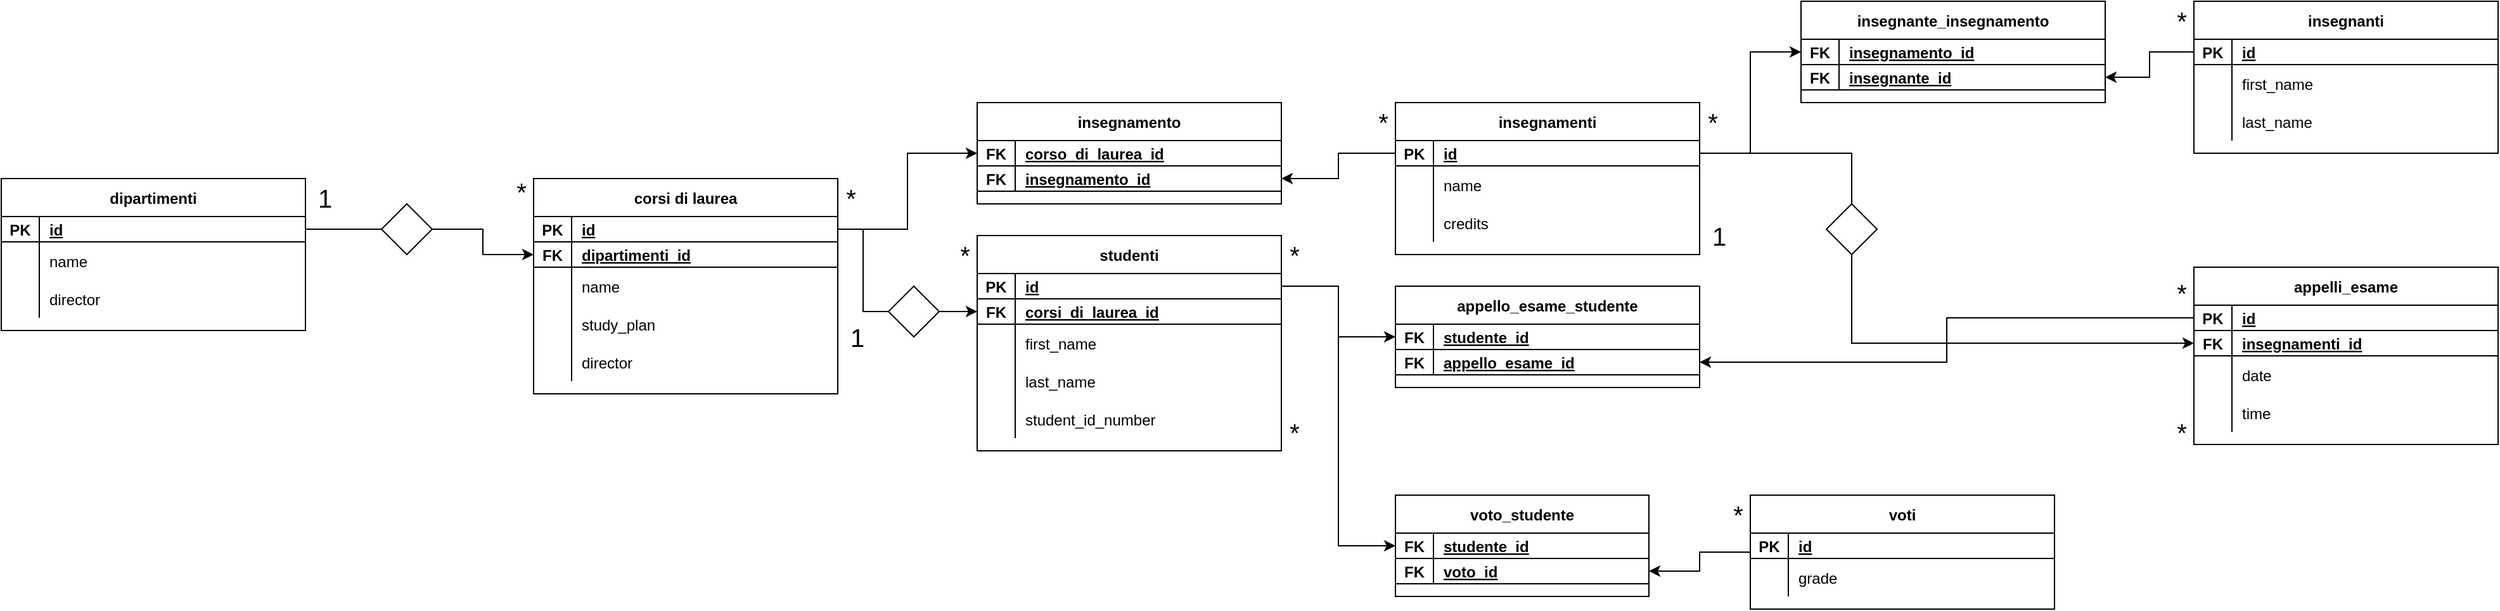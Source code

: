 <mxfile version="17.0.0" type="device"><diagram id="R2lEEEUBdFMjLlhIrx00" name="Page-1"><mxGraphModel dx="1331" dy="642" grid="1" gridSize="10" guides="1" tooltips="1" connect="1" arrows="1" fold="1" page="1" pageScale="1" pageWidth="850" pageHeight="1100" math="0" shadow="0" extFonts="Permanent Marker^https://fonts.googleapis.com/css?family=Permanent+Marker"><root><mxCell id="0"/><mxCell id="1" parent="0"/><mxCell id="UyLgI81GVn8td4IzQtl2-1" value="dipartimenti" style="shape=table;startSize=30;container=1;collapsible=1;childLayout=tableLayout;fixedRows=1;rowLines=0;fontStyle=1;align=center;resizeLast=1;" vertex="1" parent="1"><mxGeometry x="140" y="640" width="240" height="120" as="geometry"/></mxCell><mxCell id="UyLgI81GVn8td4IzQtl2-2" value="" style="shape=partialRectangle;collapsible=0;dropTarget=0;pointerEvents=0;fillColor=none;points=[[0,0.5],[1,0.5]];portConstraint=eastwest;top=0;left=0;right=0;bottom=1;" vertex="1" parent="UyLgI81GVn8td4IzQtl2-1"><mxGeometry y="30" width="240" height="20" as="geometry"/></mxCell><mxCell id="UyLgI81GVn8td4IzQtl2-3" value="PK" style="shape=partialRectangle;overflow=hidden;connectable=0;fillColor=none;top=0;left=0;bottom=0;right=0;fontStyle=1;" vertex="1" parent="UyLgI81GVn8td4IzQtl2-2"><mxGeometry width="30" height="20" as="geometry"><mxRectangle width="30" height="20" as="alternateBounds"/></mxGeometry></mxCell><mxCell id="UyLgI81GVn8td4IzQtl2-4" value="id" style="shape=partialRectangle;overflow=hidden;connectable=0;fillColor=none;top=0;left=0;bottom=0;right=0;align=left;spacingLeft=6;fontStyle=5;" vertex="1" parent="UyLgI81GVn8td4IzQtl2-2"><mxGeometry x="30" width="210" height="20" as="geometry"><mxRectangle width="210" height="20" as="alternateBounds"/></mxGeometry></mxCell><mxCell id="UyLgI81GVn8td4IzQtl2-5" value="" style="shape=partialRectangle;collapsible=0;dropTarget=0;pointerEvents=0;fillColor=none;points=[[0,0.5],[1,0.5]];portConstraint=eastwest;top=0;left=0;right=0;bottom=0;" vertex="1" parent="UyLgI81GVn8td4IzQtl2-1"><mxGeometry y="50" width="240" height="30" as="geometry"/></mxCell><mxCell id="UyLgI81GVn8td4IzQtl2-6" value="" style="shape=partialRectangle;overflow=hidden;connectable=0;fillColor=none;top=0;left=0;bottom=0;right=0;" vertex="1" parent="UyLgI81GVn8td4IzQtl2-5"><mxGeometry width="30" height="30" as="geometry"><mxRectangle width="30" height="30" as="alternateBounds"/></mxGeometry></mxCell><mxCell id="UyLgI81GVn8td4IzQtl2-7" value="name" style="shape=partialRectangle;overflow=hidden;connectable=0;fillColor=none;top=0;left=0;bottom=0;right=0;align=left;spacingLeft=6;" vertex="1" parent="UyLgI81GVn8td4IzQtl2-5"><mxGeometry x="30" width="210" height="30" as="geometry"><mxRectangle width="210" height="30" as="alternateBounds"/></mxGeometry></mxCell><mxCell id="UyLgI81GVn8td4IzQtl2-36" value="" style="shape=partialRectangle;collapsible=0;dropTarget=0;pointerEvents=0;fillColor=none;points=[[0,0.5],[1,0.5]];portConstraint=eastwest;top=0;left=0;right=0;bottom=0;" vertex="1" parent="UyLgI81GVn8td4IzQtl2-1"><mxGeometry y="80" width="240" height="30" as="geometry"/></mxCell><mxCell id="UyLgI81GVn8td4IzQtl2-37" value="" style="shape=partialRectangle;overflow=hidden;connectable=0;fillColor=none;top=0;left=0;bottom=0;right=0;" vertex="1" parent="UyLgI81GVn8td4IzQtl2-36"><mxGeometry width="30" height="30" as="geometry"><mxRectangle width="30" height="30" as="alternateBounds"/></mxGeometry></mxCell><mxCell id="UyLgI81GVn8td4IzQtl2-38" value="director" style="shape=partialRectangle;overflow=hidden;connectable=0;fillColor=none;top=0;left=0;bottom=0;right=0;align=left;spacingLeft=6;" vertex="1" parent="UyLgI81GVn8td4IzQtl2-36"><mxGeometry x="30" width="210" height="30" as="geometry"><mxRectangle width="210" height="30" as="alternateBounds"/></mxGeometry></mxCell><mxCell id="UyLgI81GVn8td4IzQtl2-8" value="corsi di laurea" style="shape=table;startSize=30;container=1;collapsible=1;childLayout=tableLayout;fixedRows=1;rowLines=0;fontStyle=1;align=center;resizeLast=1;" vertex="1" parent="1"><mxGeometry x="560" y="640" width="240" height="170" as="geometry"/></mxCell><mxCell id="UyLgI81GVn8td4IzQtl2-9" value="" style="shape=partialRectangle;collapsible=0;dropTarget=0;pointerEvents=0;fillColor=none;points=[[0,0.5],[1,0.5]];portConstraint=eastwest;top=0;left=0;right=0;bottom=1;" vertex="1" parent="UyLgI81GVn8td4IzQtl2-8"><mxGeometry y="30" width="240" height="20" as="geometry"/></mxCell><mxCell id="UyLgI81GVn8td4IzQtl2-10" value="PK" style="shape=partialRectangle;overflow=hidden;connectable=0;fillColor=none;top=0;left=0;bottom=0;right=0;fontStyle=1;" vertex="1" parent="UyLgI81GVn8td4IzQtl2-9"><mxGeometry width="30" height="20" as="geometry"><mxRectangle width="30" height="20" as="alternateBounds"/></mxGeometry></mxCell><mxCell id="UyLgI81GVn8td4IzQtl2-11" value="id " style="shape=partialRectangle;overflow=hidden;connectable=0;fillColor=none;top=0;left=0;bottom=0;right=0;align=left;spacingLeft=6;fontStyle=5;" vertex="1" parent="UyLgI81GVn8td4IzQtl2-9"><mxGeometry x="30" width="210" height="20" as="geometry"><mxRectangle width="210" height="20" as="alternateBounds"/></mxGeometry></mxCell><mxCell id="UyLgI81GVn8td4IzQtl2-60" value="" style="shape=partialRectangle;collapsible=0;dropTarget=0;pointerEvents=0;fillColor=none;points=[[0,0.5],[1,0.5]];portConstraint=eastwest;top=0;left=0;right=0;bottom=1;" vertex="1" parent="UyLgI81GVn8td4IzQtl2-8"><mxGeometry y="50" width="240" height="20" as="geometry"/></mxCell><mxCell id="UyLgI81GVn8td4IzQtl2-61" value="FK" style="shape=partialRectangle;overflow=hidden;connectable=0;fillColor=none;top=0;left=0;bottom=0;right=0;fontStyle=1;" vertex="1" parent="UyLgI81GVn8td4IzQtl2-60"><mxGeometry width="30" height="20" as="geometry"><mxRectangle width="30" height="20" as="alternateBounds"/></mxGeometry></mxCell><mxCell id="UyLgI81GVn8td4IzQtl2-62" value="dipartimenti_id" style="shape=partialRectangle;overflow=hidden;connectable=0;fillColor=none;top=0;left=0;bottom=0;right=0;align=left;spacingLeft=6;fontStyle=5;" vertex="1" parent="UyLgI81GVn8td4IzQtl2-60"><mxGeometry x="30" width="210" height="20" as="geometry"><mxRectangle width="210" height="20" as="alternateBounds"/></mxGeometry></mxCell><mxCell id="UyLgI81GVn8td4IzQtl2-12" value="" style="shape=partialRectangle;collapsible=0;dropTarget=0;pointerEvents=0;fillColor=none;points=[[0,0.5],[1,0.5]];portConstraint=eastwest;top=0;left=0;right=0;bottom=0;" vertex="1" parent="UyLgI81GVn8td4IzQtl2-8"><mxGeometry y="70" width="240" height="30" as="geometry"/></mxCell><mxCell id="UyLgI81GVn8td4IzQtl2-13" value="" style="shape=partialRectangle;overflow=hidden;connectable=0;fillColor=none;top=0;left=0;bottom=0;right=0;" vertex="1" parent="UyLgI81GVn8td4IzQtl2-12"><mxGeometry width="30" height="30" as="geometry"><mxRectangle width="30" height="30" as="alternateBounds"/></mxGeometry></mxCell><mxCell id="UyLgI81GVn8td4IzQtl2-14" value="name" style="shape=partialRectangle;overflow=hidden;connectable=0;fillColor=none;top=0;left=0;bottom=0;right=0;align=left;spacingLeft=6;" vertex="1" parent="UyLgI81GVn8td4IzQtl2-12"><mxGeometry x="30" width="210" height="30" as="geometry"><mxRectangle width="210" height="30" as="alternateBounds"/></mxGeometry></mxCell><mxCell id="UyLgI81GVn8td4IzQtl2-244" value="" style="shape=partialRectangle;collapsible=0;dropTarget=0;pointerEvents=0;fillColor=none;points=[[0,0.5],[1,0.5]];portConstraint=eastwest;top=0;left=0;right=0;bottom=0;" vertex="1" parent="UyLgI81GVn8td4IzQtl2-8"><mxGeometry y="100" width="240" height="30" as="geometry"/></mxCell><mxCell id="UyLgI81GVn8td4IzQtl2-245" value="" style="shape=partialRectangle;overflow=hidden;connectable=0;fillColor=none;top=0;left=0;bottom=0;right=0;" vertex="1" parent="UyLgI81GVn8td4IzQtl2-244"><mxGeometry width="30" height="30" as="geometry"><mxRectangle width="30" height="30" as="alternateBounds"/></mxGeometry></mxCell><mxCell id="UyLgI81GVn8td4IzQtl2-246" value="study_plan" style="shape=partialRectangle;overflow=hidden;connectable=0;fillColor=none;top=0;left=0;bottom=0;right=0;align=left;spacingLeft=6;" vertex="1" parent="UyLgI81GVn8td4IzQtl2-244"><mxGeometry x="30" width="210" height="30" as="geometry"><mxRectangle width="210" height="30" as="alternateBounds"/></mxGeometry></mxCell><mxCell id="UyLgI81GVn8td4IzQtl2-92" value="" style="shape=partialRectangle;collapsible=0;dropTarget=0;pointerEvents=0;fillColor=none;points=[[0,0.5],[1,0.5]];portConstraint=eastwest;top=0;left=0;right=0;bottom=0;" vertex="1" parent="UyLgI81GVn8td4IzQtl2-8"><mxGeometry y="130" width="240" height="30" as="geometry"/></mxCell><mxCell id="UyLgI81GVn8td4IzQtl2-93" value="" style="shape=partialRectangle;overflow=hidden;connectable=0;fillColor=none;top=0;left=0;bottom=0;right=0;" vertex="1" parent="UyLgI81GVn8td4IzQtl2-92"><mxGeometry width="30" height="30" as="geometry"><mxRectangle width="30" height="30" as="alternateBounds"/></mxGeometry></mxCell><mxCell id="UyLgI81GVn8td4IzQtl2-94" value="director" style="shape=partialRectangle;overflow=hidden;connectable=0;fillColor=none;top=0;left=0;bottom=0;right=0;align=left;spacingLeft=6;" vertex="1" parent="UyLgI81GVn8td4IzQtl2-92"><mxGeometry x="30" width="210" height="30" as="geometry"><mxRectangle width="210" height="30" as="alternateBounds"/></mxGeometry></mxCell><mxCell id="UyLgI81GVn8td4IzQtl2-58" value="1" style="text;html=1;align=center;verticalAlign=middle;resizable=0;points=[];autosize=1;strokeColor=none;fillColor=none;fontSize=20;" vertex="1" parent="1"><mxGeometry x="380" y="640" width="30" height="30" as="geometry"/></mxCell><mxCell id="UyLgI81GVn8td4IzQtl2-59" value="*" style="text;html=1;align=center;verticalAlign=middle;resizable=0;points=[];autosize=1;strokeColor=none;fillColor=none;fontSize=20;" vertex="1" parent="1"><mxGeometry x="540" y="635" width="20" height="30" as="geometry"/></mxCell><mxCell id="UyLgI81GVn8td4IzQtl2-63" value="insegnamenti" style="shape=table;startSize=30;container=1;collapsible=1;childLayout=tableLayout;fixedRows=1;rowLines=0;fontStyle=1;align=center;resizeLast=1;" vertex="1" parent="1"><mxGeometry x="1240" y="580" width="240" height="120" as="geometry"/></mxCell><mxCell id="UyLgI81GVn8td4IzQtl2-64" value="" style="shape=partialRectangle;collapsible=0;dropTarget=0;pointerEvents=0;fillColor=none;points=[[0,0.5],[1,0.5]];portConstraint=eastwest;top=0;left=0;right=0;bottom=1;" vertex="1" parent="UyLgI81GVn8td4IzQtl2-63"><mxGeometry y="30" width="240" height="20" as="geometry"/></mxCell><mxCell id="UyLgI81GVn8td4IzQtl2-65" value="PK" style="shape=partialRectangle;overflow=hidden;connectable=0;fillColor=none;top=0;left=0;bottom=0;right=0;fontStyle=1;" vertex="1" parent="UyLgI81GVn8td4IzQtl2-64"><mxGeometry width="30" height="20" as="geometry"><mxRectangle width="30" height="20" as="alternateBounds"/></mxGeometry></mxCell><mxCell id="UyLgI81GVn8td4IzQtl2-66" value="id " style="shape=partialRectangle;overflow=hidden;connectable=0;fillColor=none;top=0;left=0;bottom=0;right=0;align=left;spacingLeft=6;fontStyle=5;" vertex="1" parent="UyLgI81GVn8td4IzQtl2-64"><mxGeometry x="30" width="210" height="20" as="geometry"><mxRectangle width="210" height="20" as="alternateBounds"/></mxGeometry></mxCell><mxCell id="UyLgI81GVn8td4IzQtl2-70" value="" style="shape=partialRectangle;collapsible=0;dropTarget=0;pointerEvents=0;fillColor=none;points=[[0,0.5],[1,0.5]];portConstraint=eastwest;top=0;left=0;right=0;bottom=0;" vertex="1" parent="UyLgI81GVn8td4IzQtl2-63"><mxGeometry y="50" width="240" height="30" as="geometry"/></mxCell><mxCell id="UyLgI81GVn8td4IzQtl2-71" value="" style="shape=partialRectangle;overflow=hidden;connectable=0;fillColor=none;top=0;left=0;bottom=0;right=0;" vertex="1" parent="UyLgI81GVn8td4IzQtl2-70"><mxGeometry width="30" height="30" as="geometry"><mxRectangle width="30" height="30" as="alternateBounds"/></mxGeometry></mxCell><mxCell id="UyLgI81GVn8td4IzQtl2-72" value="name" style="shape=partialRectangle;overflow=hidden;connectable=0;fillColor=none;top=0;left=0;bottom=0;right=0;align=left;spacingLeft=6;" vertex="1" parent="UyLgI81GVn8td4IzQtl2-70"><mxGeometry x="30" width="210" height="30" as="geometry"><mxRectangle width="210" height="30" as="alternateBounds"/></mxGeometry></mxCell><mxCell id="UyLgI81GVn8td4IzQtl2-241" value="" style="shape=partialRectangle;collapsible=0;dropTarget=0;pointerEvents=0;fillColor=none;points=[[0,0.5],[1,0.5]];portConstraint=eastwest;top=0;left=0;right=0;bottom=0;" vertex="1" parent="UyLgI81GVn8td4IzQtl2-63"><mxGeometry y="80" width="240" height="30" as="geometry"/></mxCell><mxCell id="UyLgI81GVn8td4IzQtl2-242" value="" style="shape=partialRectangle;overflow=hidden;connectable=0;fillColor=none;top=0;left=0;bottom=0;right=0;" vertex="1" parent="UyLgI81GVn8td4IzQtl2-241"><mxGeometry width="30" height="30" as="geometry"><mxRectangle width="30" height="30" as="alternateBounds"/></mxGeometry></mxCell><mxCell id="UyLgI81GVn8td4IzQtl2-243" value="credits" style="shape=partialRectangle;overflow=hidden;connectable=0;fillColor=none;top=0;left=0;bottom=0;right=0;align=left;spacingLeft=6;" vertex="1" parent="UyLgI81GVn8td4IzQtl2-241"><mxGeometry x="30" width="210" height="30" as="geometry"><mxRectangle width="210" height="30" as="alternateBounds"/></mxGeometry></mxCell><mxCell id="UyLgI81GVn8td4IzQtl2-75" value="insegnamento" style="shape=table;startSize=30;container=1;collapsible=1;childLayout=tableLayout;fixedRows=1;rowLines=0;fontStyle=1;align=center;resizeLast=1;" vertex="1" parent="1"><mxGeometry x="910" y="580" width="240" height="80" as="geometry"/></mxCell><mxCell id="UyLgI81GVn8td4IzQtl2-76" value="" style="shape=partialRectangle;collapsible=0;dropTarget=0;pointerEvents=0;fillColor=none;points=[[0,0.5],[1,0.5]];portConstraint=eastwest;top=0;left=0;right=0;bottom=1;" vertex="1" parent="UyLgI81GVn8td4IzQtl2-75"><mxGeometry y="30" width="240" height="20" as="geometry"/></mxCell><mxCell id="UyLgI81GVn8td4IzQtl2-77" value="FK" style="shape=partialRectangle;overflow=hidden;connectable=0;fillColor=none;top=0;left=0;bottom=0;right=0;fontStyle=1;" vertex="1" parent="UyLgI81GVn8td4IzQtl2-76"><mxGeometry width="30" height="20" as="geometry"><mxRectangle width="30" height="20" as="alternateBounds"/></mxGeometry></mxCell><mxCell id="UyLgI81GVn8td4IzQtl2-78" value="corso_di_laurea_id" style="shape=partialRectangle;overflow=hidden;connectable=0;fillColor=none;top=0;left=0;bottom=0;right=0;align=left;spacingLeft=6;fontStyle=5;" vertex="1" parent="UyLgI81GVn8td4IzQtl2-76"><mxGeometry x="30" width="210" height="20" as="geometry"><mxRectangle width="210" height="20" as="alternateBounds"/></mxGeometry></mxCell><mxCell id="UyLgI81GVn8td4IzQtl2-79" value="" style="shape=partialRectangle;collapsible=0;dropTarget=0;pointerEvents=0;fillColor=none;points=[[0,0.5],[1,0.5]];portConstraint=eastwest;top=0;left=0;right=0;bottom=1;" vertex="1" parent="UyLgI81GVn8td4IzQtl2-75"><mxGeometry y="50" width="240" height="20" as="geometry"/></mxCell><mxCell id="UyLgI81GVn8td4IzQtl2-80" value="FK" style="shape=partialRectangle;overflow=hidden;connectable=0;fillColor=none;top=0;left=0;bottom=0;right=0;fontStyle=1;" vertex="1" parent="UyLgI81GVn8td4IzQtl2-79"><mxGeometry width="30" height="20" as="geometry"><mxRectangle width="30" height="20" as="alternateBounds"/></mxGeometry></mxCell><mxCell id="UyLgI81GVn8td4IzQtl2-81" value="insegnamento_id" style="shape=partialRectangle;overflow=hidden;connectable=0;fillColor=none;top=0;left=0;bottom=0;right=0;align=left;spacingLeft=6;fontStyle=5;" vertex="1" parent="UyLgI81GVn8td4IzQtl2-79"><mxGeometry x="30" width="210" height="20" as="geometry"><mxRectangle width="210" height="20" as="alternateBounds"/></mxGeometry></mxCell><mxCell id="UyLgI81GVn8td4IzQtl2-86" style="edgeStyle=orthogonalEdgeStyle;rounded=0;orthogonalLoop=1;jettySize=auto;html=1;exitX=1;exitY=0.5;exitDx=0;exitDy=0;entryX=0;entryY=0.5;entryDx=0;entryDy=0;" edge="1" parent="1" source="UyLgI81GVn8td4IzQtl2-9" target="UyLgI81GVn8td4IzQtl2-76"><mxGeometry relative="1" as="geometry"/></mxCell><mxCell id="UyLgI81GVn8td4IzQtl2-87" style="edgeStyle=orthogonalEdgeStyle;rounded=0;orthogonalLoop=1;jettySize=auto;html=1;entryX=1;entryY=0.5;entryDx=0;entryDy=0;" edge="1" parent="1" source="UyLgI81GVn8td4IzQtl2-64" target="UyLgI81GVn8td4IzQtl2-79"><mxGeometry relative="1" as="geometry"/></mxCell><mxCell id="UyLgI81GVn8td4IzQtl2-95" value="insegnante_insegnamento" style="shape=table;startSize=30;container=1;collapsible=1;childLayout=tableLayout;fixedRows=1;rowLines=0;fontStyle=1;align=center;resizeLast=1;" vertex="1" parent="1"><mxGeometry x="1560" y="500" width="240" height="80" as="geometry"/></mxCell><mxCell id="UyLgI81GVn8td4IzQtl2-96" value="" style="shape=partialRectangle;collapsible=0;dropTarget=0;pointerEvents=0;fillColor=none;points=[[0,0.5],[1,0.5]];portConstraint=eastwest;top=0;left=0;right=0;bottom=1;" vertex="1" parent="UyLgI81GVn8td4IzQtl2-95"><mxGeometry y="30" width="240" height="20" as="geometry"/></mxCell><mxCell id="UyLgI81GVn8td4IzQtl2-97" value="FK" style="shape=partialRectangle;overflow=hidden;connectable=0;fillColor=none;top=0;left=0;bottom=0;right=0;fontStyle=1;" vertex="1" parent="UyLgI81GVn8td4IzQtl2-96"><mxGeometry width="30" height="20" as="geometry"><mxRectangle width="30" height="20" as="alternateBounds"/></mxGeometry></mxCell><mxCell id="UyLgI81GVn8td4IzQtl2-98" value="insegnamento_id" style="shape=partialRectangle;overflow=hidden;connectable=0;fillColor=none;top=0;left=0;bottom=0;right=0;align=left;spacingLeft=6;fontStyle=5;" vertex="1" parent="UyLgI81GVn8td4IzQtl2-96"><mxGeometry x="30" width="210" height="20" as="geometry"><mxRectangle width="210" height="20" as="alternateBounds"/></mxGeometry></mxCell><mxCell id="UyLgI81GVn8td4IzQtl2-109" value="" style="shape=partialRectangle;collapsible=0;dropTarget=0;pointerEvents=0;fillColor=none;points=[[0,0.5],[1,0.5]];portConstraint=eastwest;top=0;left=0;right=0;bottom=1;" vertex="1" parent="UyLgI81GVn8td4IzQtl2-95"><mxGeometry y="50" width="240" height="20" as="geometry"/></mxCell><mxCell id="UyLgI81GVn8td4IzQtl2-110" value="FK" style="shape=partialRectangle;overflow=hidden;connectable=0;fillColor=none;top=0;left=0;bottom=0;right=0;fontStyle=1;" vertex="1" parent="UyLgI81GVn8td4IzQtl2-109"><mxGeometry width="30" height="20" as="geometry"><mxRectangle width="30" height="20" as="alternateBounds"/></mxGeometry></mxCell><mxCell id="UyLgI81GVn8td4IzQtl2-111" value="insegnante_id" style="shape=partialRectangle;overflow=hidden;connectable=0;fillColor=none;top=0;left=0;bottom=0;right=0;align=left;spacingLeft=6;fontStyle=5;" vertex="1" parent="UyLgI81GVn8td4IzQtl2-109"><mxGeometry x="30" width="210" height="20" as="geometry"><mxRectangle width="210" height="20" as="alternateBounds"/></mxGeometry></mxCell><mxCell id="UyLgI81GVn8td4IzQtl2-102" value="insegnanti" style="shape=table;startSize=30;container=1;collapsible=1;childLayout=tableLayout;fixedRows=1;rowLines=0;fontStyle=1;align=center;resizeLast=1;" vertex="1" parent="1"><mxGeometry x="1870" y="500" width="240" height="120" as="geometry"/></mxCell><mxCell id="UyLgI81GVn8td4IzQtl2-103" value="" style="shape=partialRectangle;collapsible=0;dropTarget=0;pointerEvents=0;fillColor=none;points=[[0,0.5],[1,0.5]];portConstraint=eastwest;top=0;left=0;right=0;bottom=1;" vertex="1" parent="UyLgI81GVn8td4IzQtl2-102"><mxGeometry y="30" width="240" height="20" as="geometry"/></mxCell><mxCell id="UyLgI81GVn8td4IzQtl2-104" value="PK" style="shape=partialRectangle;overflow=hidden;connectable=0;fillColor=none;top=0;left=0;bottom=0;right=0;fontStyle=1;" vertex="1" parent="UyLgI81GVn8td4IzQtl2-103"><mxGeometry width="30" height="20" as="geometry"><mxRectangle width="30" height="20" as="alternateBounds"/></mxGeometry></mxCell><mxCell id="UyLgI81GVn8td4IzQtl2-105" value="id " style="shape=partialRectangle;overflow=hidden;connectable=0;fillColor=none;top=0;left=0;bottom=0;right=0;align=left;spacingLeft=6;fontStyle=5;" vertex="1" parent="UyLgI81GVn8td4IzQtl2-103"><mxGeometry x="30" width="210" height="20" as="geometry"><mxRectangle width="210" height="20" as="alternateBounds"/></mxGeometry></mxCell><mxCell id="UyLgI81GVn8td4IzQtl2-106" value="" style="shape=partialRectangle;collapsible=0;dropTarget=0;pointerEvents=0;fillColor=none;points=[[0,0.5],[1,0.5]];portConstraint=eastwest;top=0;left=0;right=0;bottom=0;" vertex="1" parent="UyLgI81GVn8td4IzQtl2-102"><mxGeometry y="50" width="240" height="30" as="geometry"/></mxCell><mxCell id="UyLgI81GVn8td4IzQtl2-107" value="" style="shape=partialRectangle;overflow=hidden;connectable=0;fillColor=none;top=0;left=0;bottom=0;right=0;" vertex="1" parent="UyLgI81GVn8td4IzQtl2-106"><mxGeometry width="30" height="30" as="geometry"><mxRectangle width="30" height="30" as="alternateBounds"/></mxGeometry></mxCell><mxCell id="UyLgI81GVn8td4IzQtl2-108" value="first_name" style="shape=partialRectangle;overflow=hidden;connectable=0;fillColor=none;top=0;left=0;bottom=0;right=0;align=left;spacingLeft=6;" vertex="1" parent="UyLgI81GVn8td4IzQtl2-106"><mxGeometry x="30" width="210" height="30" as="geometry"><mxRectangle width="210" height="30" as="alternateBounds"/></mxGeometry></mxCell><mxCell id="UyLgI81GVn8td4IzQtl2-116" value="" style="shape=partialRectangle;collapsible=0;dropTarget=0;pointerEvents=0;fillColor=none;points=[[0,0.5],[1,0.5]];portConstraint=eastwest;top=0;left=0;right=0;bottom=0;" vertex="1" parent="UyLgI81GVn8td4IzQtl2-102"><mxGeometry y="80" width="240" height="30" as="geometry"/></mxCell><mxCell id="UyLgI81GVn8td4IzQtl2-117" value="" style="shape=partialRectangle;overflow=hidden;connectable=0;fillColor=none;top=0;left=0;bottom=0;right=0;" vertex="1" parent="UyLgI81GVn8td4IzQtl2-116"><mxGeometry width="30" height="30" as="geometry"><mxRectangle width="30" height="30" as="alternateBounds"/></mxGeometry></mxCell><mxCell id="UyLgI81GVn8td4IzQtl2-118" value="last_name" style="shape=partialRectangle;overflow=hidden;connectable=0;fillColor=none;top=0;left=0;bottom=0;right=0;align=left;spacingLeft=6;" vertex="1" parent="UyLgI81GVn8td4IzQtl2-116"><mxGeometry x="30" width="210" height="30" as="geometry"><mxRectangle width="210" height="30" as="alternateBounds"/></mxGeometry></mxCell><mxCell id="UyLgI81GVn8td4IzQtl2-112" style="edgeStyle=orthogonalEdgeStyle;rounded=0;orthogonalLoop=1;jettySize=auto;html=1;entryX=0;entryY=0.5;entryDx=0;entryDy=0;" edge="1" parent="1" source="UyLgI81GVn8td4IzQtl2-64" target="UyLgI81GVn8td4IzQtl2-96"><mxGeometry relative="1" as="geometry"/></mxCell><mxCell id="UyLgI81GVn8td4IzQtl2-113" style="edgeStyle=orthogonalEdgeStyle;rounded=0;orthogonalLoop=1;jettySize=auto;html=1;entryX=1;entryY=0.5;entryDx=0;entryDy=0;" edge="1" parent="1" source="UyLgI81GVn8td4IzQtl2-103" target="UyLgI81GVn8td4IzQtl2-109"><mxGeometry relative="1" as="geometry"/></mxCell><mxCell id="UyLgI81GVn8td4IzQtl2-119" value="appelli_esame" style="shape=table;startSize=30;container=1;collapsible=1;childLayout=tableLayout;fixedRows=1;rowLines=0;fontStyle=1;align=center;resizeLast=1;" vertex="1" parent="1"><mxGeometry x="1870" y="710" width="240" height="140" as="geometry"/></mxCell><mxCell id="UyLgI81GVn8td4IzQtl2-120" value="" style="shape=partialRectangle;collapsible=0;dropTarget=0;pointerEvents=0;fillColor=none;points=[[0,0.5],[1,0.5]];portConstraint=eastwest;top=0;left=0;right=0;bottom=1;" vertex="1" parent="UyLgI81GVn8td4IzQtl2-119"><mxGeometry y="30" width="240" height="20" as="geometry"/></mxCell><mxCell id="UyLgI81GVn8td4IzQtl2-121" value="PK" style="shape=partialRectangle;overflow=hidden;connectable=0;fillColor=none;top=0;left=0;bottom=0;right=0;fontStyle=1;" vertex="1" parent="UyLgI81GVn8td4IzQtl2-120"><mxGeometry width="30" height="20" as="geometry"><mxRectangle width="30" height="20" as="alternateBounds"/></mxGeometry></mxCell><mxCell id="UyLgI81GVn8td4IzQtl2-122" value="id " style="shape=partialRectangle;overflow=hidden;connectable=0;fillColor=none;top=0;left=0;bottom=0;right=0;align=left;spacingLeft=6;fontStyle=5;" vertex="1" parent="UyLgI81GVn8td4IzQtl2-120"><mxGeometry x="30" width="210" height="20" as="geometry"><mxRectangle width="210" height="20" as="alternateBounds"/></mxGeometry></mxCell><mxCell id="UyLgI81GVn8td4IzQtl2-129" value="" style="shape=partialRectangle;collapsible=0;dropTarget=0;pointerEvents=0;fillColor=none;points=[[0,0.5],[1,0.5]];portConstraint=eastwest;top=0;left=0;right=0;bottom=1;" vertex="1" parent="UyLgI81GVn8td4IzQtl2-119"><mxGeometry y="50" width="240" height="20" as="geometry"/></mxCell><mxCell id="UyLgI81GVn8td4IzQtl2-130" value="FK" style="shape=partialRectangle;overflow=hidden;connectable=0;fillColor=none;top=0;left=0;bottom=0;right=0;fontStyle=1;" vertex="1" parent="UyLgI81GVn8td4IzQtl2-129"><mxGeometry width="30" height="20" as="geometry"><mxRectangle width="30" height="20" as="alternateBounds"/></mxGeometry></mxCell><mxCell id="UyLgI81GVn8td4IzQtl2-131" value="insegnamenti_id" style="shape=partialRectangle;overflow=hidden;connectable=0;fillColor=none;top=0;left=0;bottom=0;right=0;align=left;spacingLeft=6;fontStyle=5;" vertex="1" parent="UyLgI81GVn8td4IzQtl2-129"><mxGeometry x="30" width="210" height="20" as="geometry"><mxRectangle width="210" height="20" as="alternateBounds"/></mxGeometry></mxCell><mxCell id="UyLgI81GVn8td4IzQtl2-123" value="" style="shape=partialRectangle;collapsible=0;dropTarget=0;pointerEvents=0;fillColor=none;points=[[0,0.5],[1,0.5]];portConstraint=eastwest;top=0;left=0;right=0;bottom=0;" vertex="1" parent="UyLgI81GVn8td4IzQtl2-119"><mxGeometry y="70" width="240" height="30" as="geometry"/></mxCell><mxCell id="UyLgI81GVn8td4IzQtl2-124" value="" style="shape=partialRectangle;overflow=hidden;connectable=0;fillColor=none;top=0;left=0;bottom=0;right=0;" vertex="1" parent="UyLgI81GVn8td4IzQtl2-123"><mxGeometry width="30" height="30" as="geometry"><mxRectangle width="30" height="30" as="alternateBounds"/></mxGeometry></mxCell><mxCell id="UyLgI81GVn8td4IzQtl2-125" value="date" style="shape=partialRectangle;overflow=hidden;connectable=0;fillColor=none;top=0;left=0;bottom=0;right=0;align=left;spacingLeft=6;" vertex="1" parent="UyLgI81GVn8td4IzQtl2-123"><mxGeometry x="30" width="210" height="30" as="geometry"><mxRectangle width="210" height="30" as="alternateBounds"/></mxGeometry></mxCell><mxCell id="UyLgI81GVn8td4IzQtl2-126" value="" style="shape=partialRectangle;collapsible=0;dropTarget=0;pointerEvents=0;fillColor=none;points=[[0,0.5],[1,0.5]];portConstraint=eastwest;top=0;left=0;right=0;bottom=0;" vertex="1" parent="UyLgI81GVn8td4IzQtl2-119"><mxGeometry y="100" width="240" height="30" as="geometry"/></mxCell><mxCell id="UyLgI81GVn8td4IzQtl2-127" value="" style="shape=partialRectangle;overflow=hidden;connectable=0;fillColor=none;top=0;left=0;bottom=0;right=0;" vertex="1" parent="UyLgI81GVn8td4IzQtl2-126"><mxGeometry width="30" height="30" as="geometry"><mxRectangle width="30" height="30" as="alternateBounds"/></mxGeometry></mxCell><mxCell id="UyLgI81GVn8td4IzQtl2-128" value="time" style="shape=partialRectangle;overflow=hidden;connectable=0;fillColor=none;top=0;left=0;bottom=0;right=0;align=left;spacingLeft=6;" vertex="1" parent="UyLgI81GVn8td4IzQtl2-126"><mxGeometry x="30" width="210" height="30" as="geometry"><mxRectangle width="210" height="30" as="alternateBounds"/></mxGeometry></mxCell><mxCell id="UyLgI81GVn8td4IzQtl2-135" value="studenti" style="shape=table;startSize=30;container=1;collapsible=1;childLayout=tableLayout;fixedRows=1;rowLines=0;fontStyle=1;align=center;resizeLast=1;" vertex="1" parent="1"><mxGeometry x="910" y="685" width="240" height="170" as="geometry"/></mxCell><mxCell id="UyLgI81GVn8td4IzQtl2-136" value="" style="shape=partialRectangle;collapsible=0;dropTarget=0;pointerEvents=0;fillColor=none;points=[[0,0.5],[1,0.5]];portConstraint=eastwest;top=0;left=0;right=0;bottom=1;" vertex="1" parent="UyLgI81GVn8td4IzQtl2-135"><mxGeometry y="30" width="240" height="20" as="geometry"/></mxCell><mxCell id="UyLgI81GVn8td4IzQtl2-137" value="PK" style="shape=partialRectangle;overflow=hidden;connectable=0;fillColor=none;top=0;left=0;bottom=0;right=0;fontStyle=1;" vertex="1" parent="UyLgI81GVn8td4IzQtl2-136"><mxGeometry width="30" height="20" as="geometry"><mxRectangle width="30" height="20" as="alternateBounds"/></mxGeometry></mxCell><mxCell id="UyLgI81GVn8td4IzQtl2-138" value="id " style="shape=partialRectangle;overflow=hidden;connectable=0;fillColor=none;top=0;left=0;bottom=0;right=0;align=left;spacingLeft=6;fontStyle=5;" vertex="1" parent="UyLgI81GVn8td4IzQtl2-136"><mxGeometry x="30" width="210" height="20" as="geometry"><mxRectangle width="210" height="20" as="alternateBounds"/></mxGeometry></mxCell><mxCell id="UyLgI81GVn8td4IzQtl2-142" value="" style="shape=partialRectangle;collapsible=0;dropTarget=0;pointerEvents=0;fillColor=none;points=[[0,0.5],[1,0.5]];portConstraint=eastwest;top=0;left=0;right=0;bottom=1;" vertex="1" parent="UyLgI81GVn8td4IzQtl2-135"><mxGeometry y="50" width="240" height="20" as="geometry"/></mxCell><mxCell id="UyLgI81GVn8td4IzQtl2-143" value="FK" style="shape=partialRectangle;overflow=hidden;connectable=0;fillColor=none;top=0;left=0;bottom=0;right=0;fontStyle=1;" vertex="1" parent="UyLgI81GVn8td4IzQtl2-142"><mxGeometry width="30" height="20" as="geometry"><mxRectangle width="30" height="20" as="alternateBounds"/></mxGeometry></mxCell><mxCell id="UyLgI81GVn8td4IzQtl2-144" value="corsi_di_laurea_id" style="shape=partialRectangle;overflow=hidden;connectable=0;fillColor=none;top=0;left=0;bottom=0;right=0;align=left;spacingLeft=6;fontStyle=5;" vertex="1" parent="UyLgI81GVn8td4IzQtl2-142"><mxGeometry x="30" width="210" height="20" as="geometry"><mxRectangle width="210" height="20" as="alternateBounds"/></mxGeometry></mxCell><mxCell id="UyLgI81GVn8td4IzQtl2-139" value="" style="shape=partialRectangle;collapsible=0;dropTarget=0;pointerEvents=0;fillColor=none;points=[[0,0.5],[1,0.5]];portConstraint=eastwest;top=0;left=0;right=0;bottom=0;" vertex="1" parent="UyLgI81GVn8td4IzQtl2-135"><mxGeometry y="70" width="240" height="30" as="geometry"/></mxCell><mxCell id="UyLgI81GVn8td4IzQtl2-140" value="" style="shape=partialRectangle;overflow=hidden;connectable=0;fillColor=none;top=0;left=0;bottom=0;right=0;" vertex="1" parent="UyLgI81GVn8td4IzQtl2-139"><mxGeometry width="30" height="30" as="geometry"><mxRectangle width="30" height="30" as="alternateBounds"/></mxGeometry></mxCell><mxCell id="UyLgI81GVn8td4IzQtl2-141" value="first_name" style="shape=partialRectangle;overflow=hidden;connectable=0;fillColor=none;top=0;left=0;bottom=0;right=0;align=left;spacingLeft=6;" vertex="1" parent="UyLgI81GVn8td4IzQtl2-139"><mxGeometry x="30" width="210" height="30" as="geometry"><mxRectangle width="210" height="30" as="alternateBounds"/></mxGeometry></mxCell><mxCell id="UyLgI81GVn8td4IzQtl2-146" value="" style="shape=partialRectangle;collapsible=0;dropTarget=0;pointerEvents=0;fillColor=none;points=[[0,0.5],[1,0.5]];portConstraint=eastwest;top=0;left=0;right=0;bottom=0;" vertex="1" parent="UyLgI81GVn8td4IzQtl2-135"><mxGeometry y="100" width="240" height="30" as="geometry"/></mxCell><mxCell id="UyLgI81GVn8td4IzQtl2-147" value="" style="shape=partialRectangle;overflow=hidden;connectable=0;fillColor=none;top=0;left=0;bottom=0;right=0;" vertex="1" parent="UyLgI81GVn8td4IzQtl2-146"><mxGeometry width="30" height="30" as="geometry"><mxRectangle width="30" height="30" as="alternateBounds"/></mxGeometry></mxCell><mxCell id="UyLgI81GVn8td4IzQtl2-148" value="last_name" style="shape=partialRectangle;overflow=hidden;connectable=0;fillColor=none;top=0;left=0;bottom=0;right=0;align=left;spacingLeft=6;" vertex="1" parent="UyLgI81GVn8td4IzQtl2-146"><mxGeometry x="30" width="210" height="30" as="geometry"><mxRectangle width="210" height="30" as="alternateBounds"/></mxGeometry></mxCell><mxCell id="UyLgI81GVn8td4IzQtl2-149" value="" style="shape=partialRectangle;collapsible=0;dropTarget=0;pointerEvents=0;fillColor=none;points=[[0,0.5],[1,0.5]];portConstraint=eastwest;top=0;left=0;right=0;bottom=0;" vertex="1" parent="UyLgI81GVn8td4IzQtl2-135"><mxGeometry y="130" width="240" height="30" as="geometry"/></mxCell><mxCell id="UyLgI81GVn8td4IzQtl2-150" value="" style="shape=partialRectangle;overflow=hidden;connectable=0;fillColor=none;top=0;left=0;bottom=0;right=0;" vertex="1" parent="UyLgI81GVn8td4IzQtl2-149"><mxGeometry width="30" height="30" as="geometry"><mxRectangle width="30" height="30" as="alternateBounds"/></mxGeometry></mxCell><mxCell id="UyLgI81GVn8td4IzQtl2-151" value="student_id_number" style="shape=partialRectangle;overflow=hidden;connectable=0;fillColor=none;top=0;left=0;bottom=0;right=0;align=left;spacingLeft=6;" vertex="1" parent="UyLgI81GVn8td4IzQtl2-149"><mxGeometry x="30" width="210" height="30" as="geometry"><mxRectangle width="210" height="30" as="alternateBounds"/></mxGeometry></mxCell><mxCell id="UyLgI81GVn8td4IzQtl2-145" style="edgeStyle=orthogonalEdgeStyle;rounded=0;orthogonalLoop=1;jettySize=auto;html=1;entryX=0;entryY=0.5;entryDx=0;entryDy=0;startArrow=none;" edge="1" parent="1" source="UyLgI81GVn8td4IzQtl2-165" target="UyLgI81GVn8td4IzQtl2-142"><mxGeometry relative="1" as="geometry"/></mxCell><mxCell id="UyLgI81GVn8td4IzQtl2-152" value="appello_esame_studente" style="shape=table;startSize=30;container=1;collapsible=1;childLayout=tableLayout;fixedRows=1;rowLines=0;fontStyle=1;align=center;resizeLast=1;" vertex="1" parent="1"><mxGeometry x="1240" y="725" width="240" height="80" as="geometry"/></mxCell><mxCell id="UyLgI81GVn8td4IzQtl2-153" value="" style="shape=partialRectangle;collapsible=0;dropTarget=0;pointerEvents=0;fillColor=none;points=[[0,0.5],[1,0.5]];portConstraint=eastwest;top=0;left=0;right=0;bottom=1;" vertex="1" parent="UyLgI81GVn8td4IzQtl2-152"><mxGeometry y="30" width="240" height="20" as="geometry"/></mxCell><mxCell id="UyLgI81GVn8td4IzQtl2-154" value="FK" style="shape=partialRectangle;overflow=hidden;connectable=0;fillColor=none;top=0;left=0;bottom=0;right=0;fontStyle=1;" vertex="1" parent="UyLgI81GVn8td4IzQtl2-153"><mxGeometry width="30" height="20" as="geometry"><mxRectangle width="30" height="20" as="alternateBounds"/></mxGeometry></mxCell><mxCell id="UyLgI81GVn8td4IzQtl2-155" value="studente_id" style="shape=partialRectangle;overflow=hidden;connectable=0;fillColor=none;top=0;left=0;bottom=0;right=0;align=left;spacingLeft=6;fontStyle=5;" vertex="1" parent="UyLgI81GVn8td4IzQtl2-153"><mxGeometry x="30" width="210" height="20" as="geometry"><mxRectangle width="210" height="20" as="alternateBounds"/></mxGeometry></mxCell><mxCell id="UyLgI81GVn8td4IzQtl2-156" value="" style="shape=partialRectangle;collapsible=0;dropTarget=0;pointerEvents=0;fillColor=none;points=[[0,0.5],[1,0.5]];portConstraint=eastwest;top=0;left=0;right=0;bottom=1;" vertex="1" parent="UyLgI81GVn8td4IzQtl2-152"><mxGeometry y="50" width="240" height="20" as="geometry"/></mxCell><mxCell id="UyLgI81GVn8td4IzQtl2-157" value="FK" style="shape=partialRectangle;overflow=hidden;connectable=0;fillColor=none;top=0;left=0;bottom=0;right=0;fontStyle=1;" vertex="1" parent="UyLgI81GVn8td4IzQtl2-156"><mxGeometry width="30" height="20" as="geometry"><mxRectangle width="30" height="20" as="alternateBounds"/></mxGeometry></mxCell><mxCell id="UyLgI81GVn8td4IzQtl2-158" value="appello_esame_id" style="shape=partialRectangle;overflow=hidden;connectable=0;fillColor=none;top=0;left=0;bottom=0;right=0;align=left;spacingLeft=6;fontStyle=5;" vertex="1" parent="UyLgI81GVn8td4IzQtl2-156"><mxGeometry x="30" width="210" height="20" as="geometry"><mxRectangle width="210" height="20" as="alternateBounds"/></mxGeometry></mxCell><mxCell id="UyLgI81GVn8td4IzQtl2-160" style="edgeStyle=orthogonalEdgeStyle;rounded=0;orthogonalLoop=1;jettySize=auto;html=1;entryX=0;entryY=0.5;entryDx=0;entryDy=0;" edge="1" parent="1" source="UyLgI81GVn8td4IzQtl2-136" target="UyLgI81GVn8td4IzQtl2-153"><mxGeometry relative="1" as="geometry"/></mxCell><mxCell id="UyLgI81GVn8td4IzQtl2-165" value="" style="rhombus;whiteSpace=wrap;html=1;" vertex="1" parent="1"><mxGeometry x="840" y="725" width="40" height="40" as="geometry"/></mxCell><mxCell id="UyLgI81GVn8td4IzQtl2-168" value="" style="edgeStyle=orthogonalEdgeStyle;rounded=0;orthogonalLoop=1;jettySize=auto;html=1;entryX=0;entryY=0.5;entryDx=0;entryDy=0;endArrow=none;" edge="1" parent="1" source="UyLgI81GVn8td4IzQtl2-9" target="UyLgI81GVn8td4IzQtl2-165"><mxGeometry relative="1" as="geometry"><mxPoint x="800" y="680" as="sourcePoint"/><mxPoint x="910" y="830" as="targetPoint"/></mxGeometry></mxCell><mxCell id="UyLgI81GVn8td4IzQtl2-184" style="edgeStyle=orthogonalEdgeStyle;rounded=0;orthogonalLoop=1;jettySize=auto;html=1;entryX=1;entryY=0.5;entryDx=0;entryDy=0;" edge="1" parent="1" source="UyLgI81GVn8td4IzQtl2-120" target="UyLgI81GVn8td4IzQtl2-156"><mxGeometry relative="1" as="geometry"/></mxCell><mxCell id="UyLgI81GVn8td4IzQtl2-195" style="edgeStyle=orthogonalEdgeStyle;rounded=0;orthogonalLoop=1;jettySize=auto;html=1;entryX=0;entryY=0.5;entryDx=0;entryDy=0;startArrow=none;exitX=0.5;exitY=1;exitDx=0;exitDy=0;" edge="1" parent="1" source="UyLgI81GVn8td4IzQtl2-196" target="UyLgI81GVn8td4IzQtl2-129"><mxGeometry relative="1" as="geometry"><Array as="points"><mxPoint x="1600" y="770"/><mxPoint x="1870" y="770"/></Array></mxGeometry></mxCell><mxCell id="UyLgI81GVn8td4IzQtl2-196" value="" style="rhombus;whiteSpace=wrap;html=1;" vertex="1" parent="1"><mxGeometry x="1580" y="660" width="40" height="40" as="geometry"/></mxCell><mxCell id="UyLgI81GVn8td4IzQtl2-197" value="" style="edgeStyle=orthogonalEdgeStyle;rounded=0;orthogonalLoop=1;jettySize=auto;html=1;endArrow=none;entryX=0.5;entryY=0;entryDx=0;entryDy=0;" edge="1" parent="1" source="UyLgI81GVn8td4IzQtl2-64" target="UyLgI81GVn8td4IzQtl2-196"><mxGeometry relative="1" as="geometry"><mxPoint x="1470" y="620" as="sourcePoint"/><mxPoint x="1580" y="630" as="targetPoint"/><Array as="points"/></mxGeometry></mxCell><mxCell id="UyLgI81GVn8td4IzQtl2-238" style="edgeStyle=orthogonalEdgeStyle;rounded=0;orthogonalLoop=1;jettySize=auto;html=1;entryX=1;entryY=0.5;entryDx=0;entryDy=0;fontSize=20;" edge="1" parent="1" source="UyLgI81GVn8td4IzQtl2-198" target="UyLgI81GVn8td4IzQtl2-234"><mxGeometry relative="1" as="geometry"/></mxCell><mxCell id="UyLgI81GVn8td4IzQtl2-198" value="voti" style="shape=table;startSize=30;container=1;collapsible=1;childLayout=tableLayout;fixedRows=1;rowLines=0;fontStyle=1;align=center;resizeLast=1;" vertex="1" parent="1"><mxGeometry x="1520" y="890" width="240" height="90" as="geometry"/></mxCell><mxCell id="UyLgI81GVn8td4IzQtl2-199" value="" style="shape=partialRectangle;collapsible=0;dropTarget=0;pointerEvents=0;fillColor=none;points=[[0,0.5],[1,0.5]];portConstraint=eastwest;top=0;left=0;right=0;bottom=1;" vertex="1" parent="UyLgI81GVn8td4IzQtl2-198"><mxGeometry y="30" width="240" height="20" as="geometry"/></mxCell><mxCell id="UyLgI81GVn8td4IzQtl2-200" value="PK" style="shape=partialRectangle;overflow=hidden;connectable=0;fillColor=none;top=0;left=0;bottom=0;right=0;fontStyle=1;" vertex="1" parent="UyLgI81GVn8td4IzQtl2-199"><mxGeometry width="30" height="20" as="geometry"><mxRectangle width="30" height="20" as="alternateBounds"/></mxGeometry></mxCell><mxCell id="UyLgI81GVn8td4IzQtl2-201" value="id " style="shape=partialRectangle;overflow=hidden;connectable=0;fillColor=none;top=0;left=0;bottom=0;right=0;align=left;spacingLeft=6;fontStyle=5;" vertex="1" parent="UyLgI81GVn8td4IzQtl2-199"><mxGeometry x="30" width="210" height="20" as="geometry"><mxRectangle width="210" height="20" as="alternateBounds"/></mxGeometry></mxCell><mxCell id="UyLgI81GVn8td4IzQtl2-205" value="" style="shape=partialRectangle;collapsible=0;dropTarget=0;pointerEvents=0;fillColor=none;points=[[0,0.5],[1,0.5]];portConstraint=eastwest;top=0;left=0;right=0;bottom=0;" vertex="1" parent="UyLgI81GVn8td4IzQtl2-198"><mxGeometry y="50" width="240" height="30" as="geometry"/></mxCell><mxCell id="UyLgI81GVn8td4IzQtl2-206" value="" style="shape=partialRectangle;overflow=hidden;connectable=0;fillColor=none;top=0;left=0;bottom=0;right=0;" vertex="1" parent="UyLgI81GVn8td4IzQtl2-205"><mxGeometry width="30" height="30" as="geometry"><mxRectangle width="30" height="30" as="alternateBounds"/></mxGeometry></mxCell><mxCell id="UyLgI81GVn8td4IzQtl2-207" value="grade" style="shape=partialRectangle;overflow=hidden;connectable=0;fillColor=none;top=0;left=0;bottom=0;right=0;align=left;spacingLeft=6;" vertex="1" parent="UyLgI81GVn8td4IzQtl2-205"><mxGeometry x="30" width="210" height="30" as="geometry"><mxRectangle width="210" height="30" as="alternateBounds"/></mxGeometry></mxCell><mxCell id="UyLgI81GVn8td4IzQtl2-216" style="edgeStyle=orthogonalEdgeStyle;rounded=0;orthogonalLoop=1;jettySize=auto;html=1;entryX=0;entryY=0.5;entryDx=0;entryDy=0;startArrow=none;" edge="1" parent="1" source="UyLgI81GVn8td4IzQtl2-217" target="UyLgI81GVn8td4IzQtl2-60"><mxGeometry relative="1" as="geometry"/></mxCell><mxCell id="UyLgI81GVn8td4IzQtl2-217" value="" style="rhombus;whiteSpace=wrap;html=1;" vertex="1" parent="1"><mxGeometry x="440" y="660" width="40" height="40" as="geometry"/></mxCell><mxCell id="UyLgI81GVn8td4IzQtl2-218" value="" style="edgeStyle=orthogonalEdgeStyle;rounded=0;orthogonalLoop=1;jettySize=auto;html=1;entryX=0;entryY=0.5;entryDx=0;entryDy=0;endArrow=none;" edge="1" parent="1" source="UyLgI81GVn8td4IzQtl2-2" target="UyLgI81GVn8td4IzQtl2-217"><mxGeometry relative="1" as="geometry"><mxPoint x="360" y="680.04" as="sourcePoint"/><mxPoint x="560" y="700" as="targetPoint"/></mxGeometry></mxCell><mxCell id="UyLgI81GVn8td4IzQtl2-220" value="1" style="text;html=1;align=center;verticalAlign=middle;resizable=0;points=[];autosize=1;strokeColor=none;fillColor=none;fontSize=20;" vertex="1" parent="1"><mxGeometry x="800" y="750" width="30" height="30" as="geometry"/></mxCell><mxCell id="UyLgI81GVn8td4IzQtl2-221" value="1" style="text;html=1;align=center;verticalAlign=middle;resizable=0;points=[];autosize=1;strokeColor=none;fillColor=none;fontSize=20;" vertex="1" parent="1"><mxGeometry x="1480" y="670" width="30" height="30" as="geometry"/></mxCell><mxCell id="UyLgI81GVn8td4IzQtl2-222" value="*" style="text;html=1;align=center;verticalAlign=middle;resizable=0;points=[];autosize=1;strokeColor=none;fillColor=none;fontSize=20;" vertex="1" parent="1"><mxGeometry x="800" y="640" width="20" height="30" as="geometry"/></mxCell><mxCell id="UyLgI81GVn8td4IzQtl2-223" value="*" style="text;html=1;align=center;verticalAlign=middle;resizable=0;points=[];autosize=1;strokeColor=none;fillColor=none;fontSize=20;" vertex="1" parent="1"><mxGeometry x="890" y="685" width="20" height="30" as="geometry"/></mxCell><mxCell id="UyLgI81GVn8td4IzQtl2-224" value="*" style="text;html=1;align=center;verticalAlign=middle;resizable=0;points=[];autosize=1;strokeColor=none;fillColor=none;fontSize=20;" vertex="1" parent="1"><mxGeometry x="1150" y="685" width="20" height="30" as="geometry"/></mxCell><mxCell id="UyLgI81GVn8td4IzQtl2-225" value="*" style="text;html=1;align=center;verticalAlign=middle;resizable=0;points=[];autosize=1;strokeColor=none;fillColor=none;fontSize=20;" vertex="1" parent="1"><mxGeometry x="1220" y="580" width="20" height="30" as="geometry"/></mxCell><mxCell id="UyLgI81GVn8td4IzQtl2-226" value="*" style="text;html=1;align=center;verticalAlign=middle;resizable=0;points=[];autosize=1;strokeColor=none;fillColor=none;fontSize=20;" vertex="1" parent="1"><mxGeometry x="1480" y="580" width="20" height="30" as="geometry"/></mxCell><mxCell id="UyLgI81GVn8td4IzQtl2-227" value="*" style="text;html=1;align=center;verticalAlign=middle;resizable=0;points=[];autosize=1;strokeColor=none;fillColor=none;fontSize=20;" vertex="1" parent="1"><mxGeometry x="1850" y="715" width="20" height="30" as="geometry"/></mxCell><mxCell id="UyLgI81GVn8td4IzQtl2-228" value="*" style="text;html=1;align=center;verticalAlign=middle;resizable=0;points=[];autosize=1;strokeColor=none;fillColor=none;fontSize=20;" vertex="1" parent="1"><mxGeometry x="1850" y="825" width="20" height="30" as="geometry"/></mxCell><mxCell id="UyLgI81GVn8td4IzQtl2-229" value="*" style="text;html=1;align=center;verticalAlign=middle;resizable=0;points=[];autosize=1;strokeColor=none;fillColor=none;fontSize=20;" vertex="1" parent="1"><mxGeometry x="1850" y="500" width="20" height="30" as="geometry"/></mxCell><mxCell id="UyLgI81GVn8td4IzQtl2-230" value="voto_studente" style="shape=table;startSize=30;container=1;collapsible=1;childLayout=tableLayout;fixedRows=1;rowLines=0;fontStyle=1;align=center;resizeLast=1;" vertex="1" parent="1"><mxGeometry x="1240" y="890" width="200" height="80" as="geometry"/></mxCell><mxCell id="UyLgI81GVn8td4IzQtl2-231" value="" style="shape=partialRectangle;collapsible=0;dropTarget=0;pointerEvents=0;fillColor=none;points=[[0,0.5],[1,0.5]];portConstraint=eastwest;top=0;left=0;right=0;bottom=1;" vertex="1" parent="UyLgI81GVn8td4IzQtl2-230"><mxGeometry y="30" width="200" height="20" as="geometry"/></mxCell><mxCell id="UyLgI81GVn8td4IzQtl2-232" value="FK" style="shape=partialRectangle;overflow=hidden;connectable=0;fillColor=none;top=0;left=0;bottom=0;right=0;fontStyle=1;" vertex="1" parent="UyLgI81GVn8td4IzQtl2-231"><mxGeometry width="30" height="20" as="geometry"><mxRectangle width="30" height="20" as="alternateBounds"/></mxGeometry></mxCell><mxCell id="UyLgI81GVn8td4IzQtl2-233" value="studente_id" style="shape=partialRectangle;overflow=hidden;connectable=0;fillColor=none;top=0;left=0;bottom=0;right=0;align=left;spacingLeft=6;fontStyle=5;" vertex="1" parent="UyLgI81GVn8td4IzQtl2-231"><mxGeometry x="30" width="170" height="20" as="geometry"><mxRectangle width="170" height="20" as="alternateBounds"/></mxGeometry></mxCell><mxCell id="UyLgI81GVn8td4IzQtl2-234" value="" style="shape=partialRectangle;collapsible=0;dropTarget=0;pointerEvents=0;fillColor=none;points=[[0,0.5],[1,0.5]];portConstraint=eastwest;top=0;left=0;right=0;bottom=1;" vertex="1" parent="UyLgI81GVn8td4IzQtl2-230"><mxGeometry y="50" width="200" height="20" as="geometry"/></mxCell><mxCell id="UyLgI81GVn8td4IzQtl2-235" value="FK" style="shape=partialRectangle;overflow=hidden;connectable=0;fillColor=none;top=0;left=0;bottom=0;right=0;fontStyle=1;" vertex="1" parent="UyLgI81GVn8td4IzQtl2-234"><mxGeometry width="30" height="20" as="geometry"><mxRectangle width="30" height="20" as="alternateBounds"/></mxGeometry></mxCell><mxCell id="UyLgI81GVn8td4IzQtl2-236" value="voto_id" style="shape=partialRectangle;overflow=hidden;connectable=0;fillColor=none;top=0;left=0;bottom=0;right=0;align=left;spacingLeft=6;fontStyle=5;" vertex="1" parent="UyLgI81GVn8td4IzQtl2-234"><mxGeometry x="30" width="170" height="20" as="geometry"><mxRectangle width="170" height="20" as="alternateBounds"/></mxGeometry></mxCell><mxCell id="UyLgI81GVn8td4IzQtl2-237" style="edgeStyle=orthogonalEdgeStyle;rounded=0;orthogonalLoop=1;jettySize=auto;html=1;entryX=0;entryY=0.5;entryDx=0;entryDy=0;fontSize=20;" edge="1" parent="1" source="UyLgI81GVn8td4IzQtl2-136" target="UyLgI81GVn8td4IzQtl2-231"><mxGeometry relative="1" as="geometry"/></mxCell><mxCell id="UyLgI81GVn8td4IzQtl2-239" value="*" style="text;html=1;align=center;verticalAlign=middle;resizable=0;points=[];autosize=1;strokeColor=none;fillColor=none;fontSize=20;" vertex="1" parent="1"><mxGeometry x="1150" y="825" width="20" height="30" as="geometry"/></mxCell><mxCell id="UyLgI81GVn8td4IzQtl2-240" value="*" style="text;html=1;align=center;verticalAlign=middle;resizable=0;points=[];autosize=1;strokeColor=none;fillColor=none;fontSize=20;" vertex="1" parent="1"><mxGeometry x="1500" y="890" width="20" height="30" as="geometry"/></mxCell></root></mxGraphModel></diagram></mxfile>